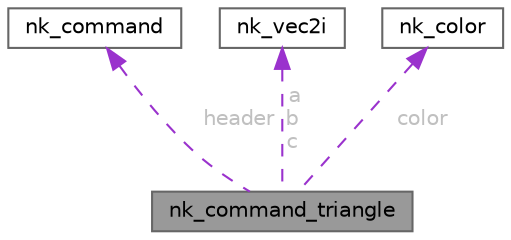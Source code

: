 digraph "nk_command_triangle"
{
 // LATEX_PDF_SIZE
  bgcolor="transparent";
  edge [fontname=Helvetica,fontsize=10,labelfontname=Helvetica,labelfontsize=10];
  node [fontname=Helvetica,fontsize=10,shape=box,height=0.2,width=0.4];
  Node1 [id="Node000001",label="nk_command_triangle",height=0.2,width=0.4,color="gray40", fillcolor="grey60", style="filled", fontcolor="black",tooltip=" "];
  Node2 -> Node1 [id="edge4_Node000001_Node000002",dir="back",color="darkorchid3",style="dashed",tooltip=" ",label=" header",fontcolor="grey" ];
  Node2 [id="Node000002",label="nk_command",height=0.2,width=0.4,color="gray40", fillcolor="white", style="filled",URL="$structnk__command.html",tooltip=" "];
  Node3 -> Node1 [id="edge5_Node000001_Node000003",dir="back",color="darkorchid3",style="dashed",tooltip=" ",label=" a\nb\nc",fontcolor="grey" ];
  Node3 [id="Node000003",label="nk_vec2i",height=0.2,width=0.4,color="gray40", fillcolor="white", style="filled",URL="$structnk__vec2i.html",tooltip=" "];
  Node4 -> Node1 [id="edge6_Node000001_Node000004",dir="back",color="darkorchid3",style="dashed",tooltip=" ",label=" color",fontcolor="grey" ];
  Node4 [id="Node000004",label="nk_color",height=0.2,width=0.4,color="gray40", fillcolor="white", style="filled",URL="$structnk__color.html",tooltip=" "];
}
